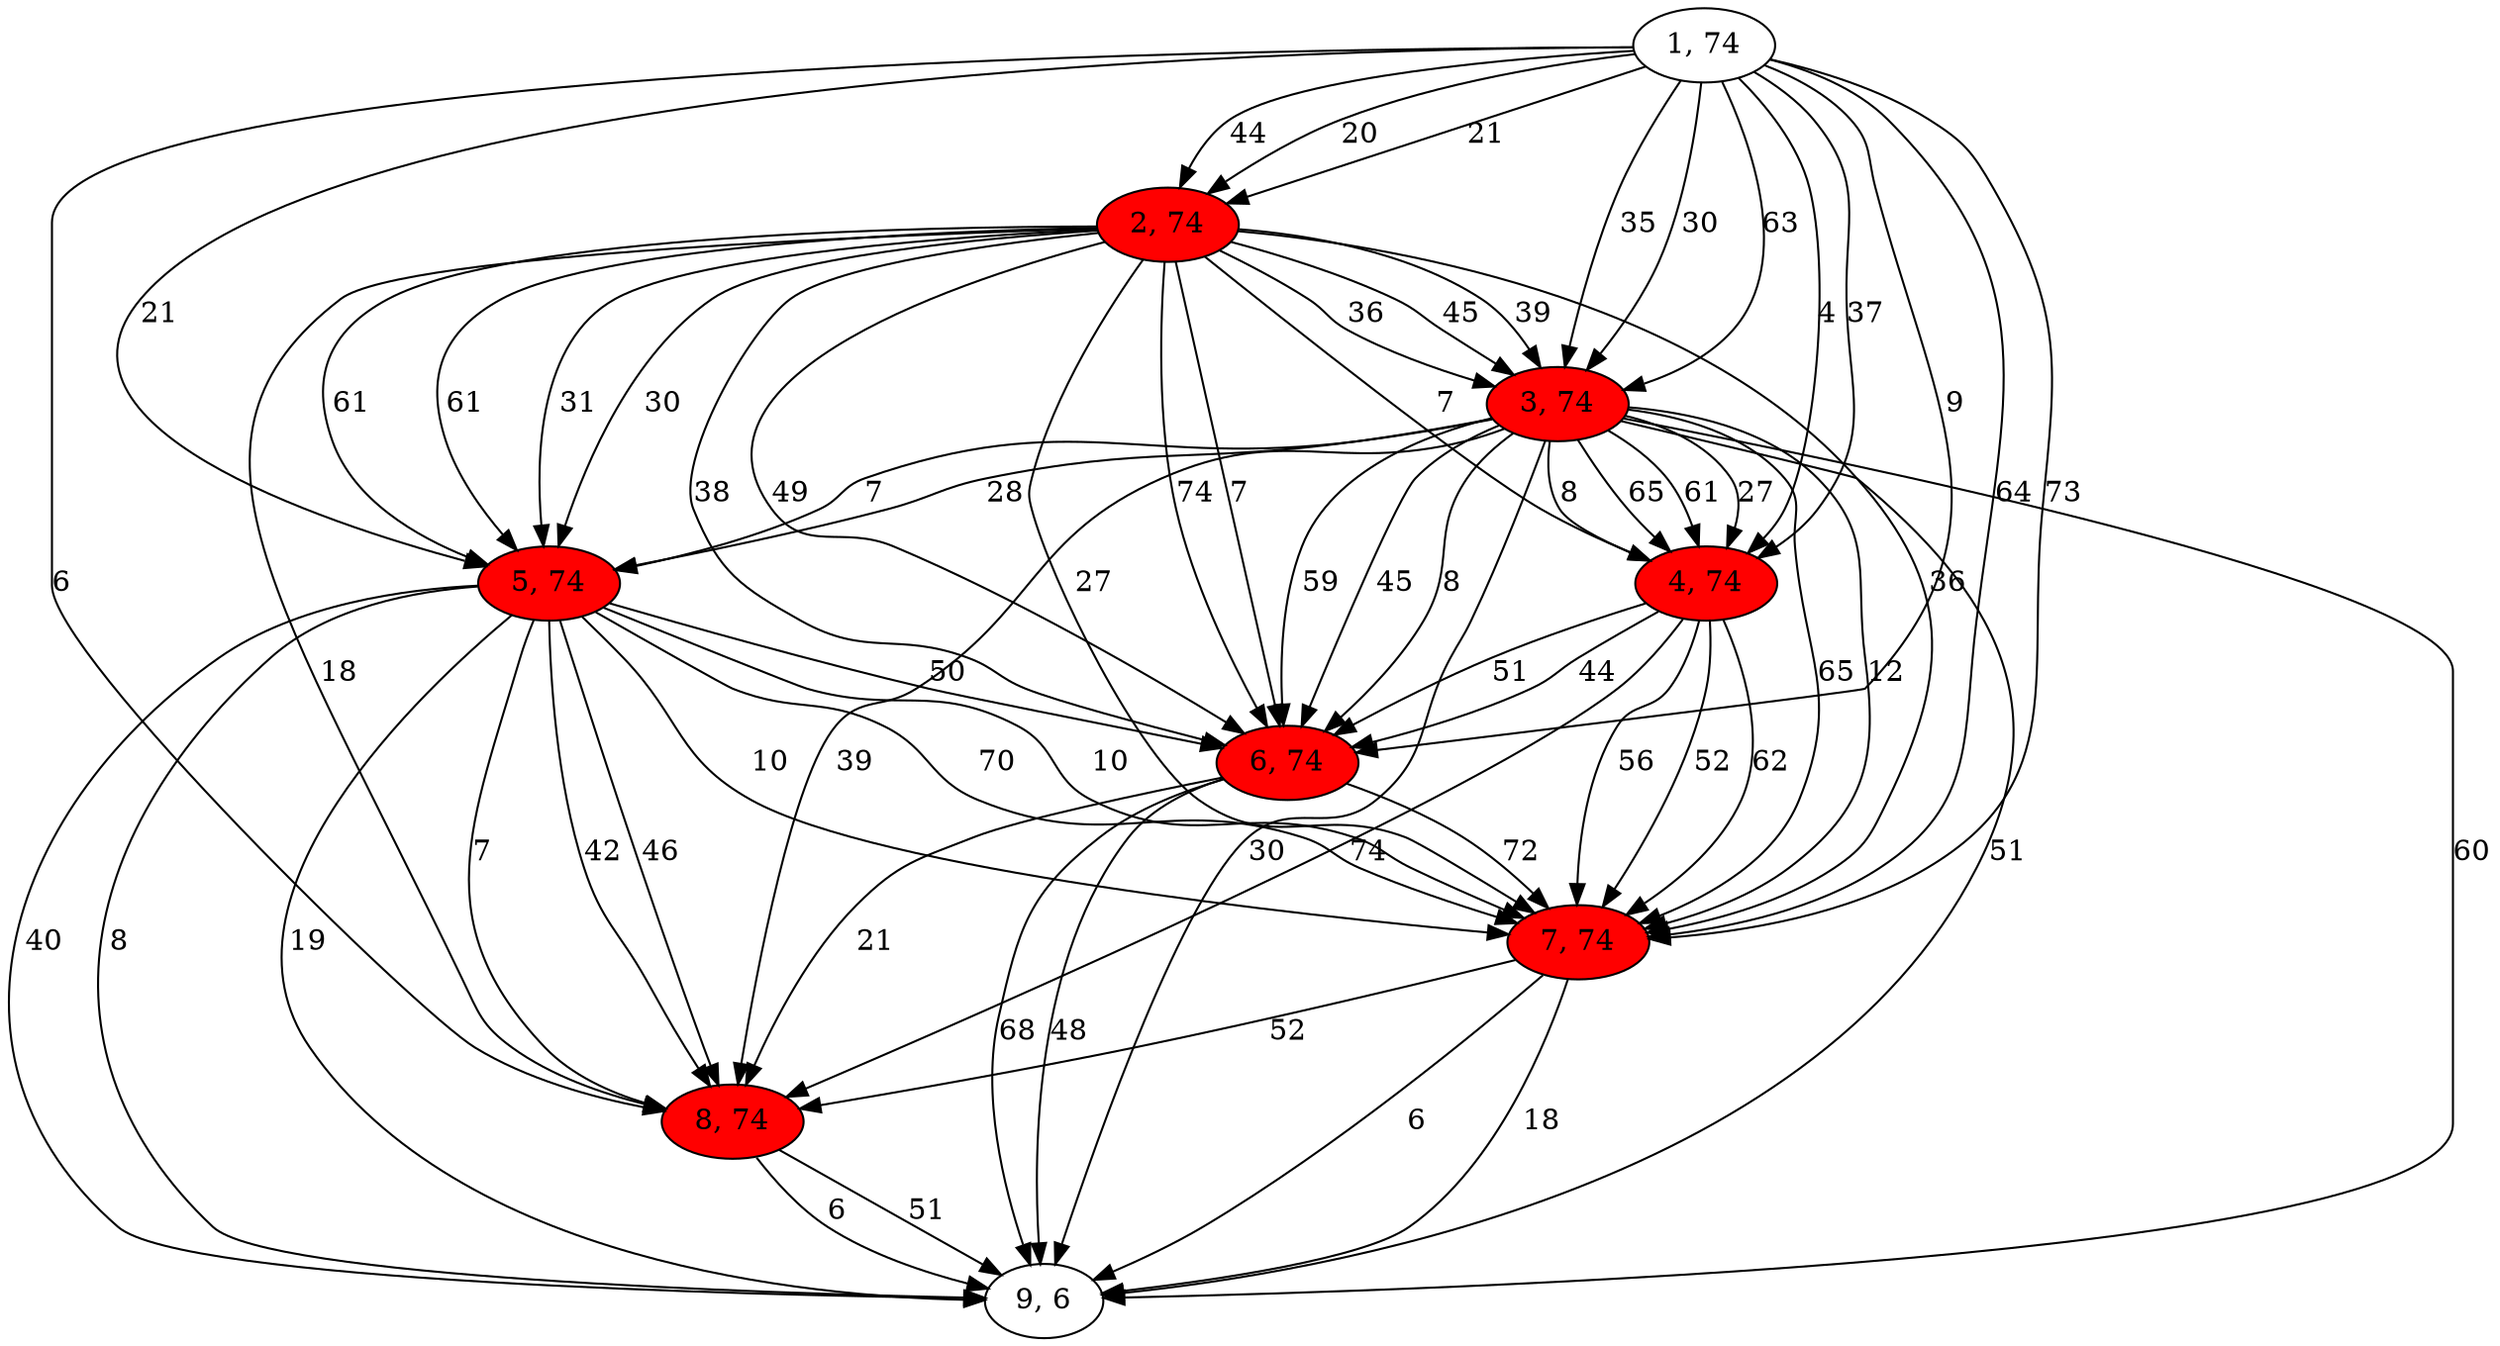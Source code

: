 digraph G{
1[label="1, 74"]
2[label="2, 74"]
3[label="3, 74"]
4[label="4, 74"]
5[label="5, 74"]
6[label="6, 74"]
7[label="7, 74"]
8[label="8, 74"]
9[label="9, 6"]
1->3[label="63"]
1->2[label="44"]
1->6[label="9"]
1->3[label="35"]
1->7[label="64"]
1->3[label="30"]
1->4[label="4"]
1->2[label="20"]
1->8[label="6"]
1->5[label="21"]
1->4[label="37"]
1->7[label="73"]
1->2[label="21"]
2[style = filled,fillcolor=red]
2->6[label="7"]
2->6[label="38"]
2->8[label="18"]
2->7[label="36"]
2->3[label="45"]
2->5[label="61"]
2->3[label="39"]
2->5[label="61"]
2->5[label="31"]
2->7[label="27"]
2->6[label="74"]
2->5[label="30"]
2->4[label="7"]
2->6[label="49"]
2->3[label="36"]
3[style = filled,fillcolor=red]
3->6[label="59"]
3->7[label="65"]
3->8[label="39"]
3->4[label="8"]
3->9[label="51"]
3->6[label="45"]
3->9[label="60"]
3->4[label="65"]
3->4[label="61"]
3->5[label="28"]
3->9[label="30"]
3->7[label="12"]
3->6[label="8"]
3->5[label="7"]
3->4[label="27"]
4[style = filled,fillcolor=red]
4->7[label="56"]
4->7[label="52"]
4->6[label="51"]
4->7[label="62"]
4->6[label="44"]
4->8[label="74"]
5[style = filled,fillcolor=red]
5->7[label="70"]
5->8[label="46"]
5->9[label="40"]
5->7[label="10"]
5->8[label="7"]
5->6[label="50"]
5->7[label="10"]
5->9[label="8"]
5->9[label="19"]
5->8[label="42"]
6[style = filled,fillcolor=red]
6->7[label="72"]
6->9[label="48"]
6->8[label="21"]
6->9[label="68"]
7[style = filled,fillcolor=red]
7->8[label="52"]
7->9[label="18"]
7->9[label="6"]
8[style = filled,fillcolor=red]
8->9[label="6"]
8->9[label="51"]
}

